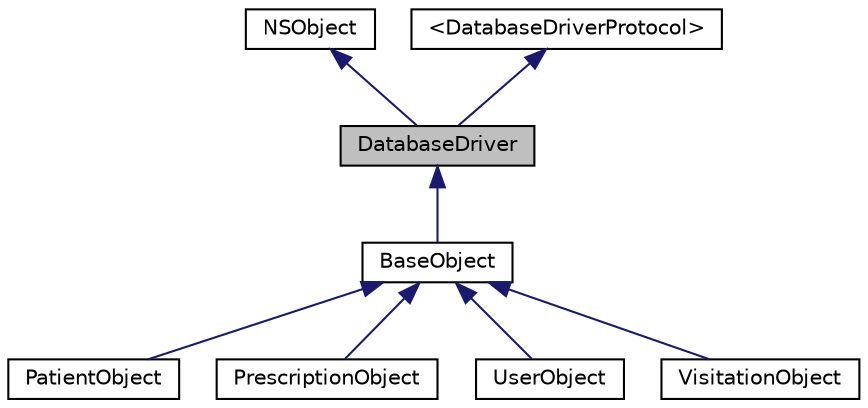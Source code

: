 digraph G
{
  edge [fontname="Helvetica",fontsize="10",labelfontname="Helvetica",labelfontsize="10"];
  node [fontname="Helvetica",fontsize="10",shape=record];
  Node1 [label="DatabaseDriver",height=0.2,width=0.4,color="black", fillcolor="grey75", style="filled" fontcolor="black"];
  Node2 -> Node1 [dir="back",color="midnightblue",fontsize="10",style="solid",fontname="Helvetica"];
  Node2 [label="NSObject",height=0.2,width=0.4,color="black", fillcolor="white", style="filled",URL="$class_n_s_object.html"];
  Node3 -> Node1 [dir="back",color="midnightblue",fontsize="10",style="solid",fontname="Helvetica"];
  Node3 [label="\<DatabaseDriverProtocol\>",height=0.2,width=0.4,color="black", fillcolor="white", style="filled",URL="$protocol_database_driver_protocol-p.html"];
  Node1 -> Node4 [dir="back",color="midnightblue",fontsize="10",style="solid",fontname="Helvetica"];
  Node4 [label="BaseObject",height=0.2,width=0.4,color="black", fillcolor="white", style="filled",URL="$interface_base_object.html"];
  Node4 -> Node5 [dir="back",color="midnightblue",fontsize="10",style="solid",fontname="Helvetica"];
  Node5 [label="PatientObject",height=0.2,width=0.4,color="black", fillcolor="white", style="filled",URL="$interface_patient_object.html"];
  Node4 -> Node6 [dir="back",color="midnightblue",fontsize="10",style="solid",fontname="Helvetica"];
  Node6 [label="PrescriptionObject",height=0.2,width=0.4,color="black", fillcolor="white", style="filled",URL="$interface_prescription_object.html"];
  Node4 -> Node7 [dir="back",color="midnightblue",fontsize="10",style="solid",fontname="Helvetica"];
  Node7 [label="UserObject",height=0.2,width=0.4,color="black", fillcolor="white", style="filled",URL="$interface_user_object.html"];
  Node4 -> Node8 [dir="back",color="midnightblue",fontsize="10",style="solid",fontname="Helvetica"];
  Node8 [label="VisitationObject",height=0.2,width=0.4,color="black", fillcolor="white", style="filled",URL="$interface_visitation_object.html"];
}
